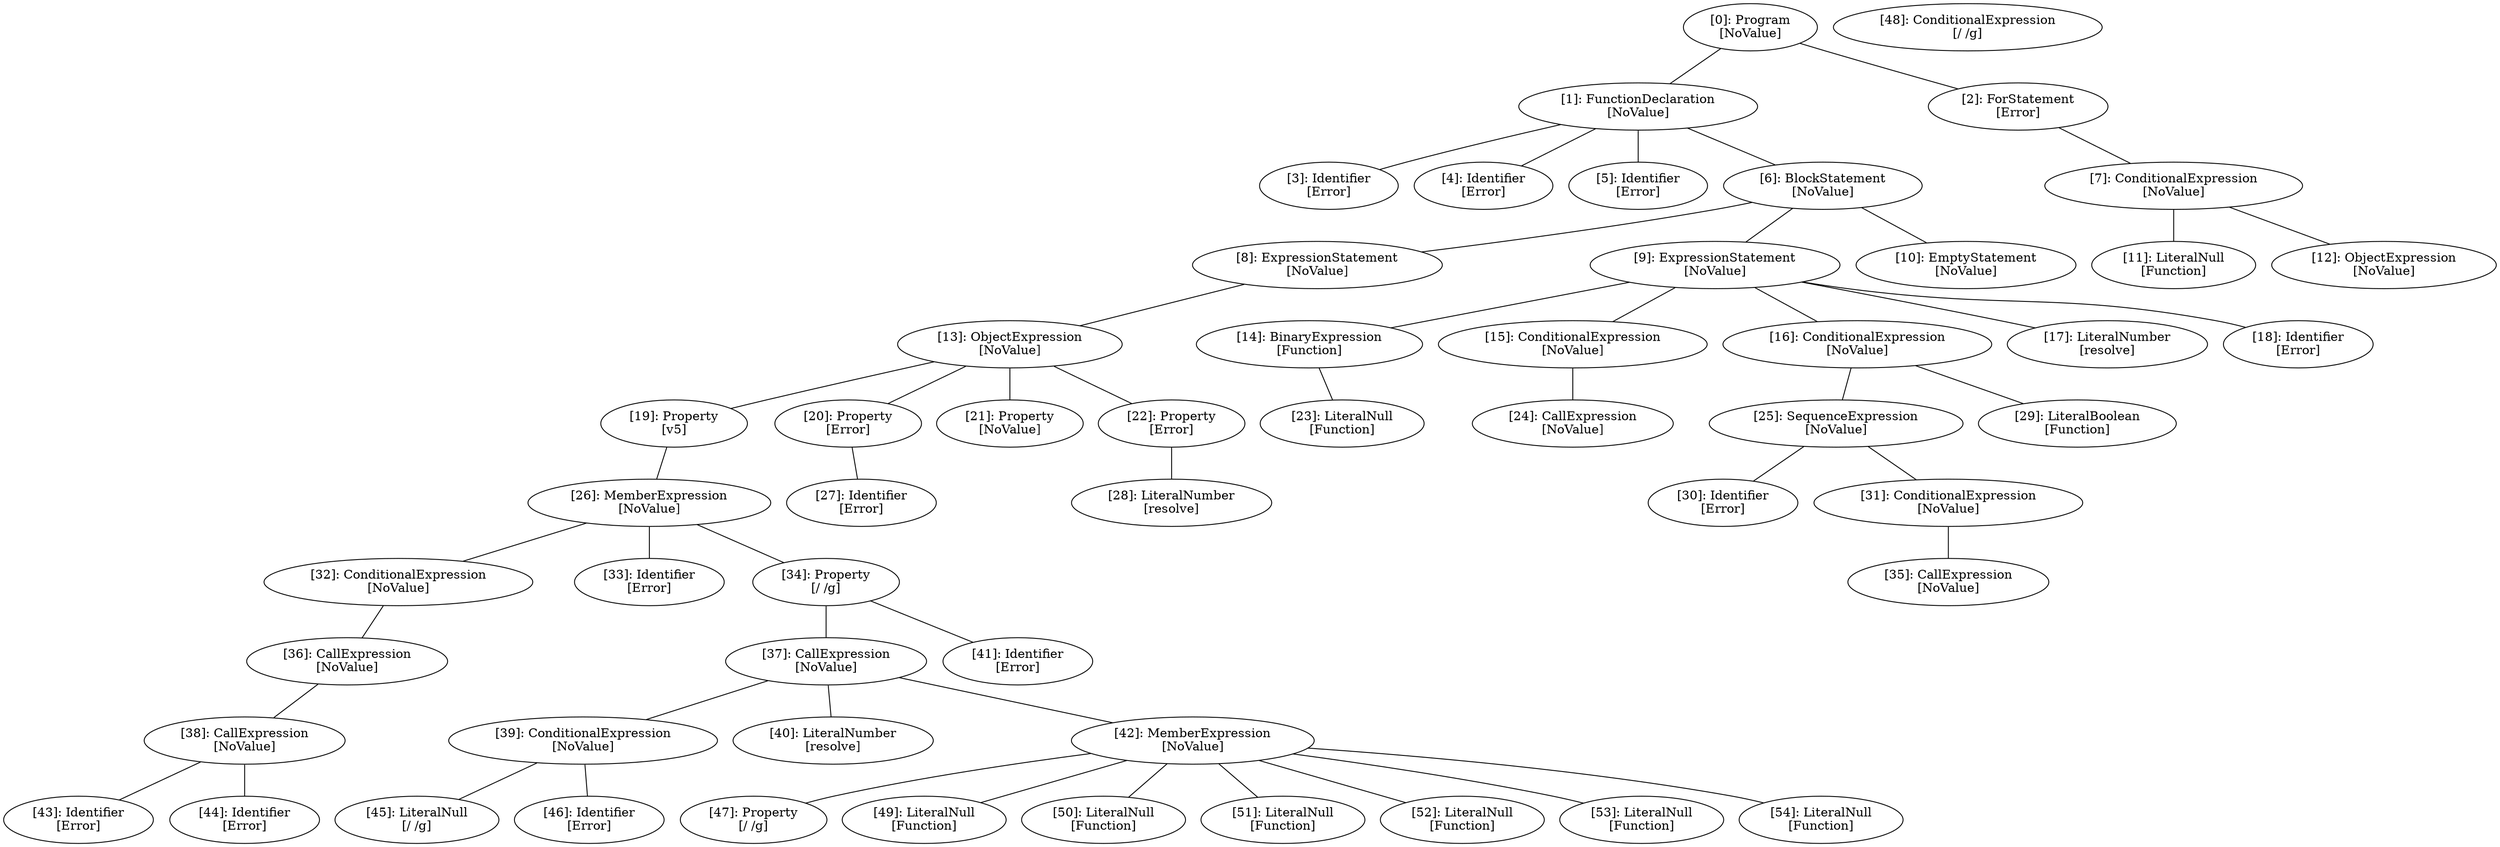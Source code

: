 // Result
graph {
	0 [label="[0]: Program
[NoValue]"]
	1 [label="[1]: FunctionDeclaration
[NoValue]"]
	2 [label="[2]: ForStatement
[Error]"]
	3 [label="[3]: Identifier
[Error]"]
	4 [label="[4]: Identifier
[Error]"]
	5 [label="[5]: Identifier
[Error]"]
	6 [label="[6]: BlockStatement
[NoValue]"]
	7 [label="[7]: ConditionalExpression
[NoValue]"]
	8 [label="[8]: ExpressionStatement
[NoValue]"]
	9 [label="[9]: ExpressionStatement
[NoValue]"]
	10 [label="[10]: EmptyStatement
[NoValue]"]
	11 [label="[11]: LiteralNull
[Function]"]
	12 [label="[12]: ObjectExpression
[NoValue]"]
	13 [label="[13]: ObjectExpression
[NoValue]"]
	14 [label="[14]: BinaryExpression
[Function]"]
	15 [label="[15]: ConditionalExpression
[NoValue]"]
	16 [label="[16]: ConditionalExpression
[NoValue]"]
	17 [label="[17]: LiteralNumber
[resolve]"]
	18 [label="[18]: Identifier
[Error]"]
	19 [label="[19]: Property
[v5]"]
	20 [label="[20]: Property
[Error]"]
	21 [label="[21]: Property
[NoValue]"]
	22 [label="[22]: Property
[Error]"]
	23 [label="[23]: LiteralNull
[Function]"]
	24 [label="[24]: CallExpression
[NoValue]"]
	25 [label="[25]: SequenceExpression
[NoValue]"]
	26 [label="[26]: MemberExpression
[NoValue]"]
	27 [label="[27]: Identifier
[Error]"]
	28 [label="[28]: LiteralNumber
[resolve]"]
	29 [label="[29]: LiteralBoolean
[Function]"]
	30 [label="[30]: Identifier
[Error]"]
	31 [label="[31]: ConditionalExpression
[NoValue]"]
	32 [label="[32]: ConditionalExpression
[NoValue]"]
	33 [label="[33]: Identifier
[Error]"]
	34 [label="[34]: Property
[/ /g]"]
	35 [label="[35]: CallExpression
[NoValue]"]
	36 [label="[36]: CallExpression
[NoValue]"]
	37 [label="[37]: CallExpression
[NoValue]"]
	38 [label="[38]: CallExpression
[NoValue]"]
	39 [label="[39]: ConditionalExpression
[NoValue]"]
	40 [label="[40]: LiteralNumber
[resolve]"]
	41 [label="[41]: Identifier
[Error]"]
	42 [label="[42]: MemberExpression
[NoValue]"]
	43 [label="[43]: Identifier
[Error]"]
	44 [label="[44]: Identifier
[Error]"]
	45 [label="[45]: LiteralNull
[/ /g]"]
	46 [label="[46]: Identifier
[Error]"]
	47 [label="[47]: Property
[/ /g]"]
	48 [label="[48]: ConditionalExpression
[/ /g]"]
	49 [label="[49]: LiteralNull
[Function]"]
	50 [label="[50]: LiteralNull
[Function]"]
	51 [label="[51]: LiteralNull
[Function]"]
	52 [label="[52]: LiteralNull
[Function]"]
	53 [label="[53]: LiteralNull
[Function]"]
	54 [label="[54]: LiteralNull
[Function]"]
	0 -- 1
	0 -- 2
	1 -- 3
	1 -- 4
	1 -- 5
	1 -- 6
	2 -- 7
	6 -- 8
	6 -- 9
	6 -- 10
	7 -- 11
	7 -- 12
	8 -- 13
	9 -- 14
	9 -- 15
	9 -- 16
	9 -- 17
	9 -- 18
	13 -- 19
	13 -- 20
	13 -- 21
	13 -- 22
	14 -- 23
	15 -- 24
	16 -- 25
	16 -- 29
	19 -- 26
	20 -- 27
	22 -- 28
	25 -- 30
	25 -- 31
	26 -- 32
	26 -- 33
	26 -- 34
	31 -- 35
	32 -- 36
	34 -- 37
	34 -- 41
	36 -- 38
	37 -- 39
	37 -- 40
	37 -- 42
	38 -- 43
	38 -- 44
	39 -- 45
	39 -- 46
	42 -- 47
	42 -- 49
	42 -- 50
	42 -- 51
	42 -- 52
	42 -- 53
	42 -- 54
}
